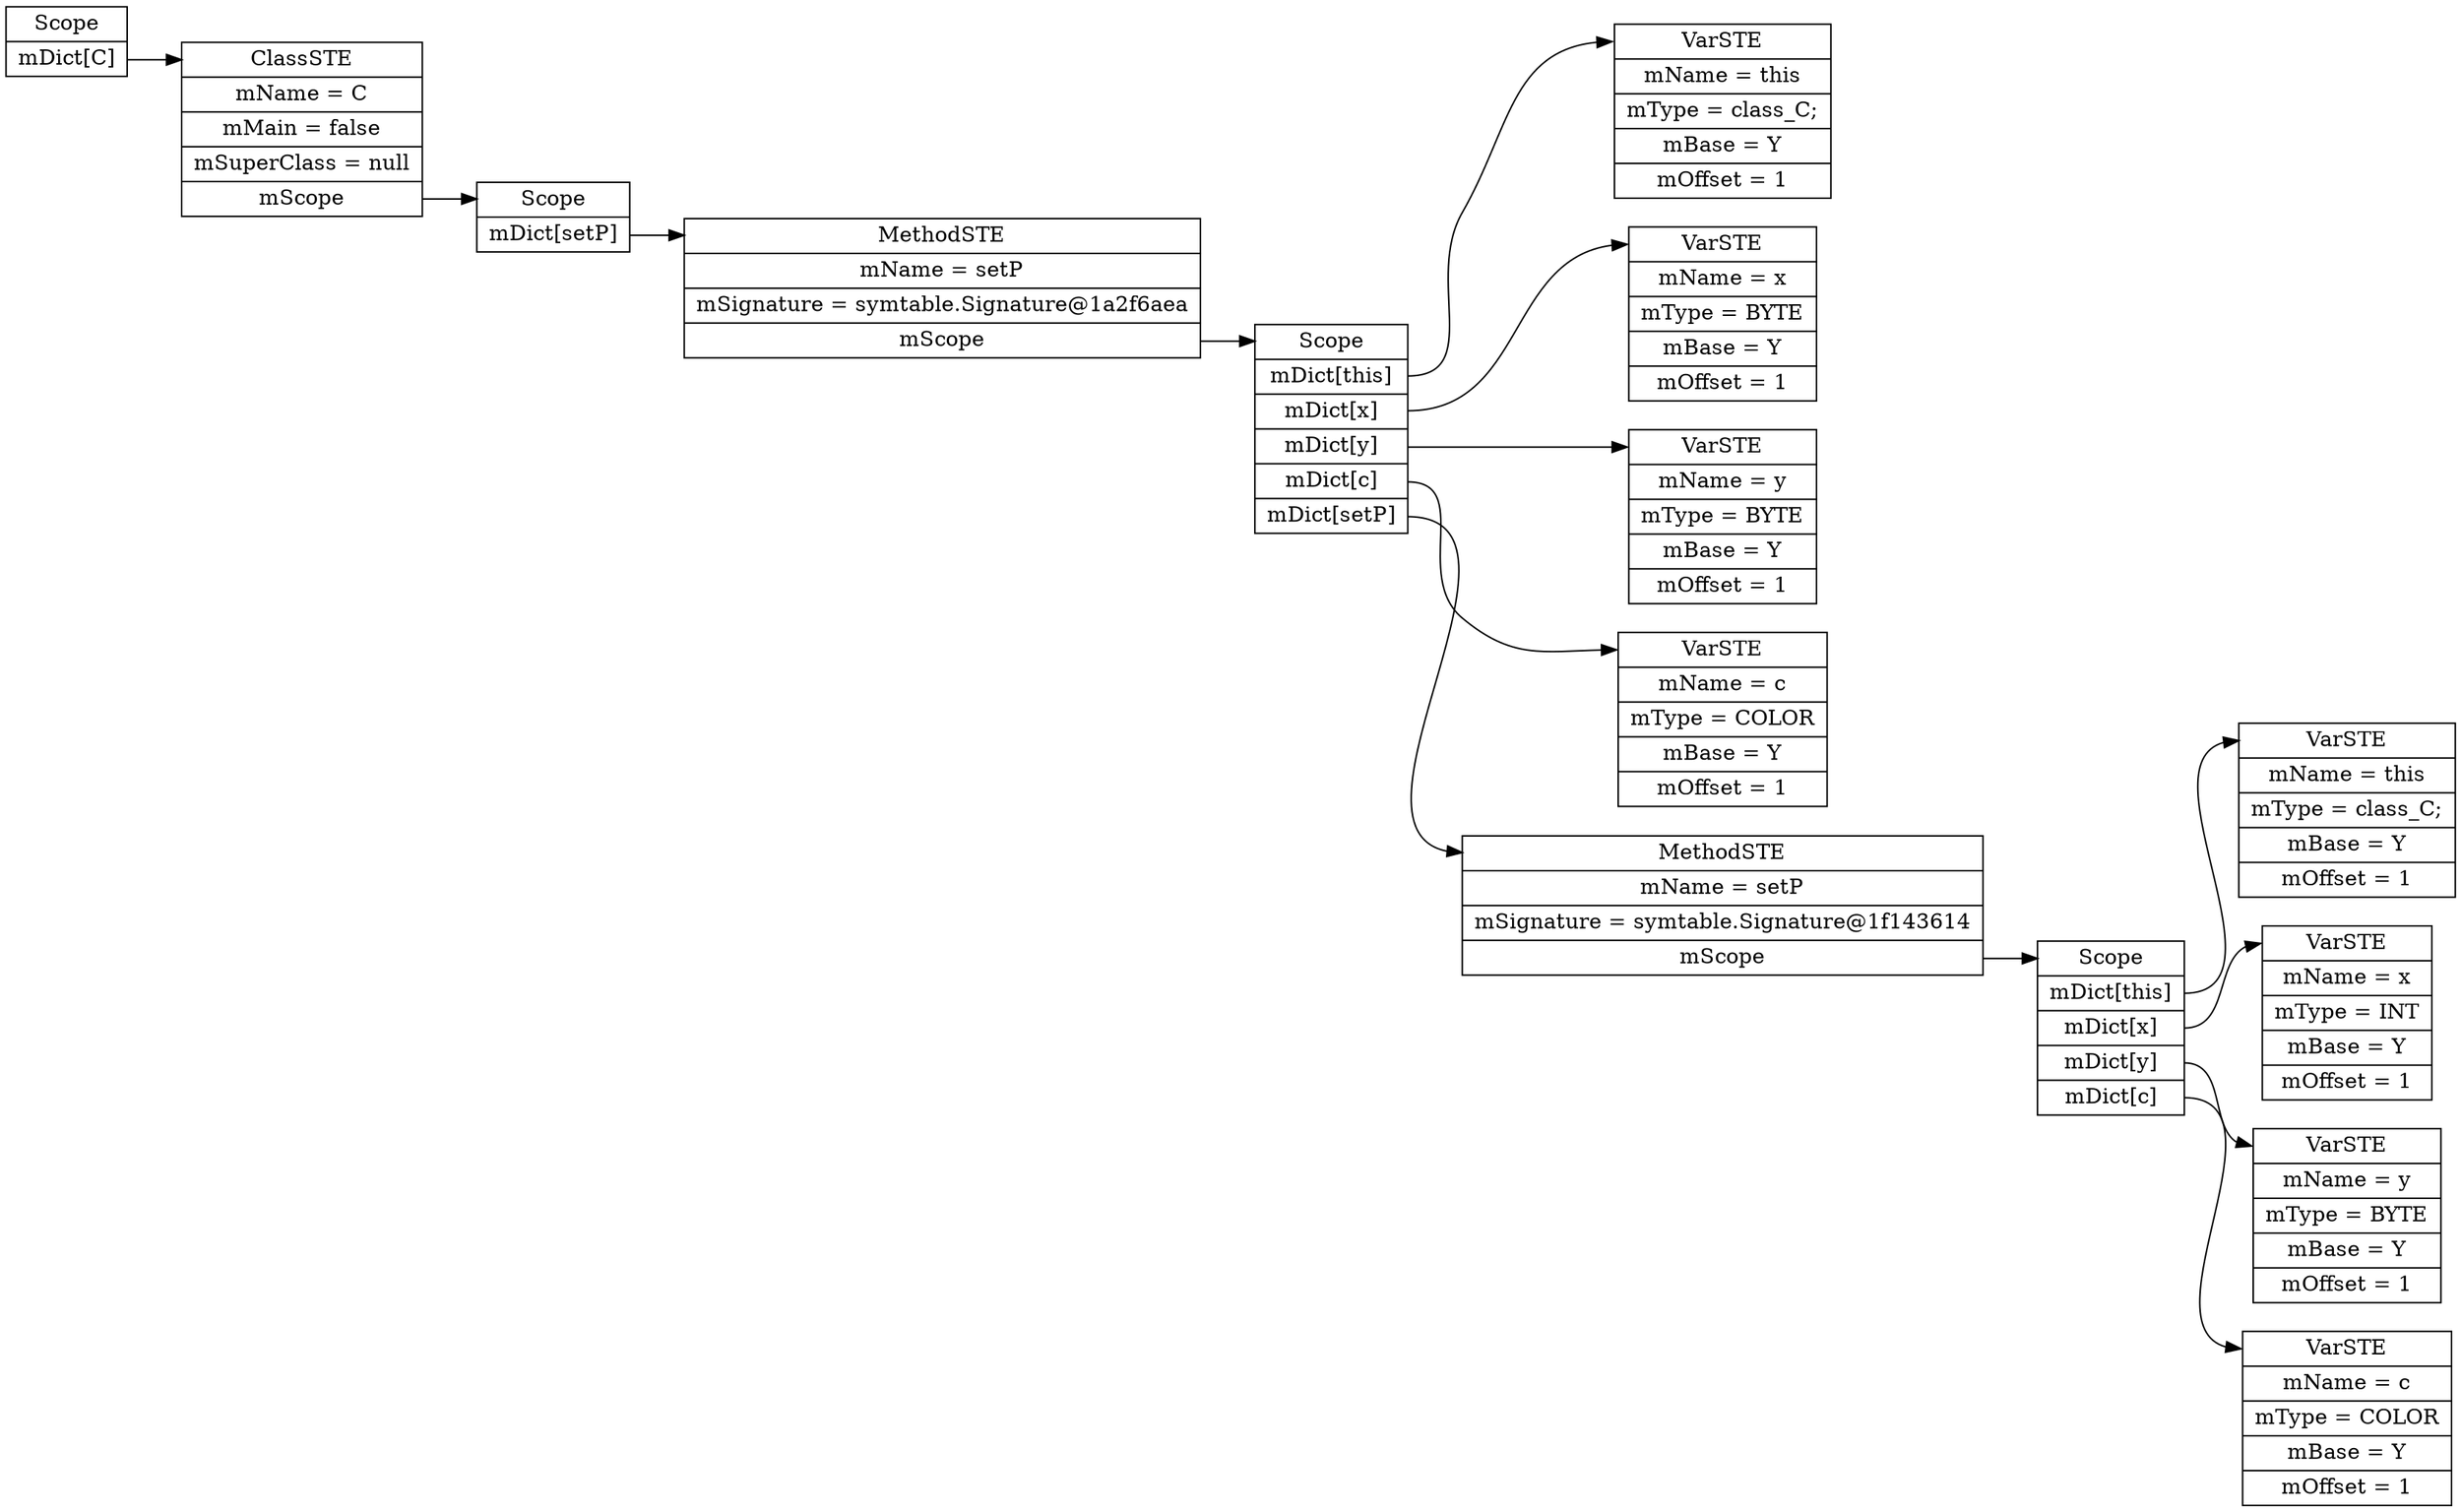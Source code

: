 digraph SymTable {
	graph [rankdir="LR"];
	node [shape=record];
	0 [label=" <f0> Scope | <f1> mDict\[C\] "];
	0:<f1> -> 1:<f0>;
	1 [label=" <f0> ClassSTE | <f1> mName = C| <f2> mMain = false| <f3> mSuperClass = null| <f4> mScope "];
	1:<f4> -> 2:<f0>;
	2 [label=" <f0> Scope | <f1> mDict\[setP\] "];
	2:<f1> -> 3:<f0>;
	3 [label=" <f0> MethodSTE | <f1> mName = setP| <f2> mSignature = symtable.Signature@1a2f6aea| <f3> mScope "];
	3:<f3> -> 4:<f0>;
	4 [label=" <f0> Scope | <f1> mDict\[this\] | <f2> mDict\[x\] | <f3> mDict\[y\] | <f4> mDict\[c\] | <f5> mDict\[setP\] "];
	4:<f1> -> 5:<f0>;
	5 [label=" <f0> VarSTE | <f1> mName = this| <f2> mType = class_C;| <f3> mBase = Y| <f4> mOffset = 1"];
	4:<f2> -> 6:<f0>;
	6 [label=" <f0> VarSTE | <f1> mName = x| <f2> mType = BYTE| <f3> mBase = Y| <f4> mOffset = 1"];
	4:<f3> -> 7:<f0>;
	7 [label=" <f0> VarSTE | <f1> mName = y| <f2> mType = BYTE| <f3> mBase = Y| <f4> mOffset = 1"];
	4:<f4> -> 8:<f0>;
	8 [label=" <f0> VarSTE | <f1> mName = c| <f2> mType = COLOR| <f3> mBase = Y| <f4> mOffset = 1"];
	4:<f5> -> 9:<f0>;
	9 [label=" <f0> MethodSTE | <f1> mName = setP| <f2> mSignature = symtable.Signature@1f143614| <f3> mScope "];
	9:<f3> -> 10:<f0>;
	10 [label=" <f0> Scope | <f1> mDict\[this\] | <f2> mDict\[x\] | <f3> mDict\[y\] | <f4> mDict\[c\] "];
	10:<f1> -> 11:<f0>;
	11 [label=" <f0> VarSTE | <f1> mName = this| <f2> mType = class_C;| <f3> mBase = Y| <f4> mOffset = 1"];
	10:<f2> -> 12:<f0>;
	12 [label=" <f0> VarSTE | <f1> mName = x| <f2> mType = INT| <f3> mBase = Y| <f4> mOffset = 1"];
	10:<f3> -> 13:<f0>;
	13 [label=" <f0> VarSTE | <f1> mName = y| <f2> mType = BYTE| <f3> mBase = Y| <f4> mOffset = 1"];
	10:<f4> -> 14:<f0>;
	14 [label=" <f0> VarSTE | <f1> mName = c| <f2> mType = COLOR| <f3> mBase = Y| <f4> mOffset = 1"];
}
